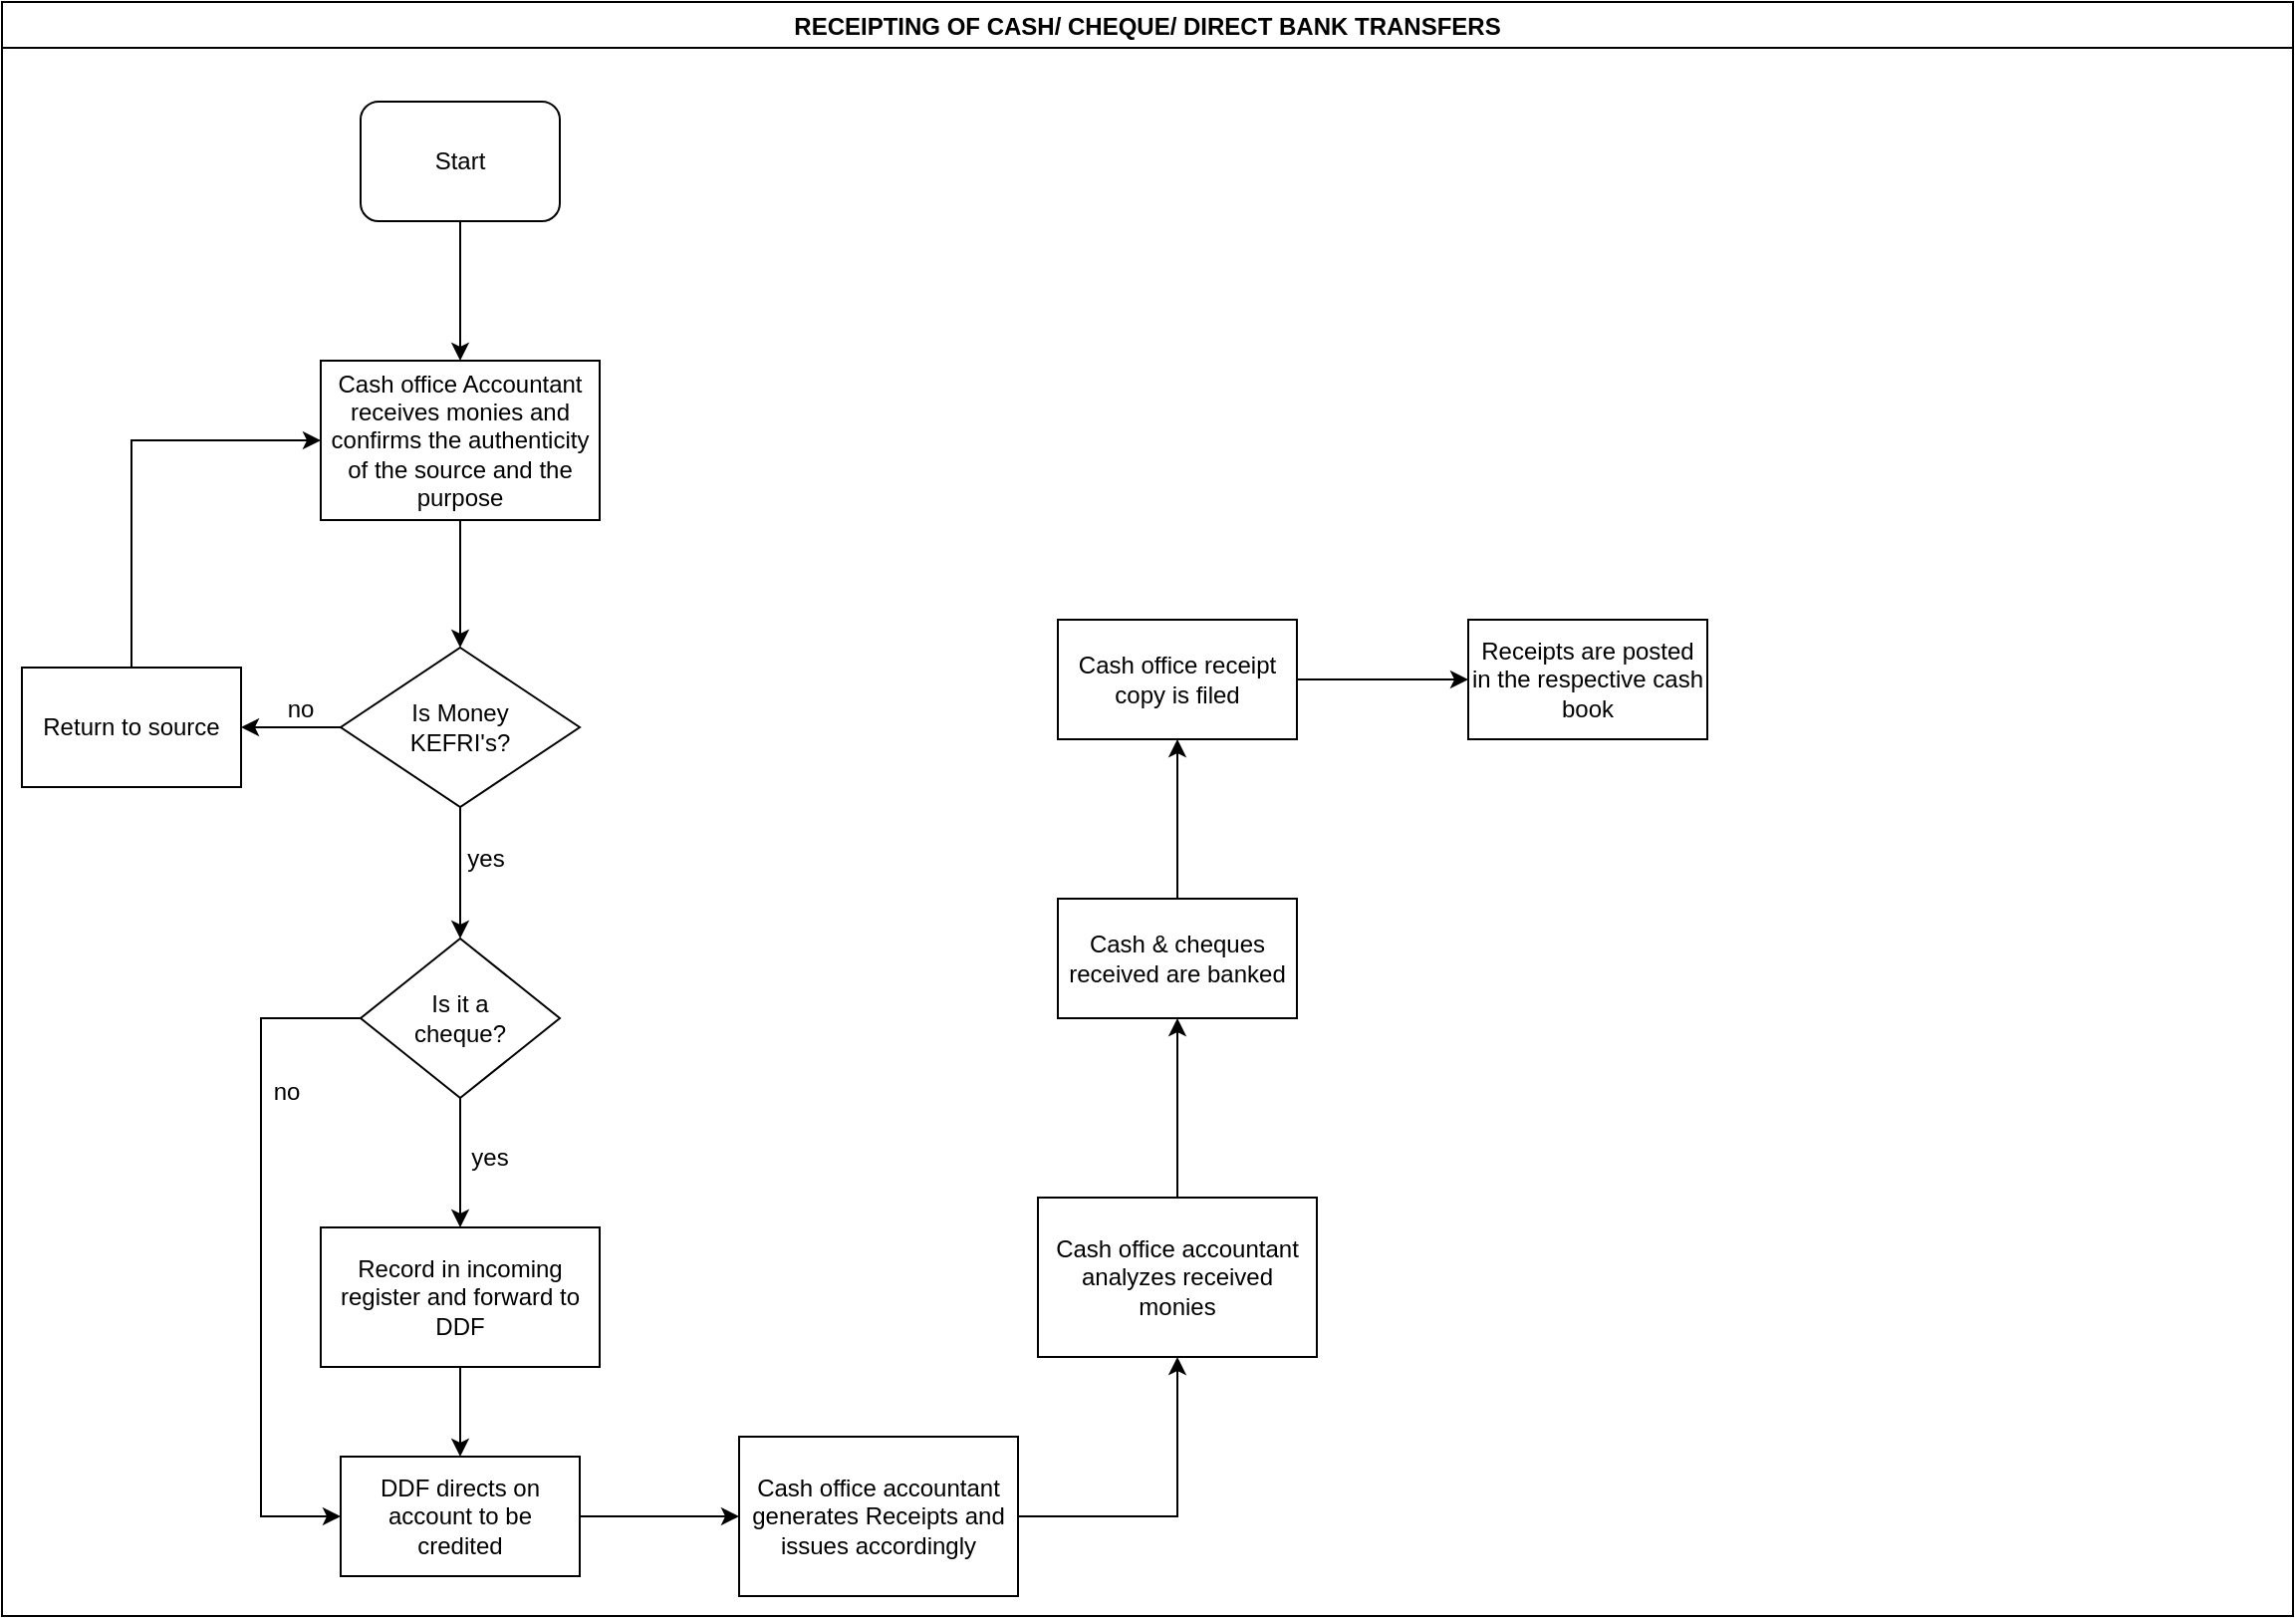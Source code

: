 <mxfile version="13.10.9" type="github">
  <diagram id="XhQwJ2qdskYso5jSBTM0" name="Page-1">
    <mxGraphModel dx="1038" dy="547" grid="1" gridSize="10" guides="1" tooltips="1" connect="1" arrows="1" fold="1" page="1" pageScale="1" pageWidth="1169" pageHeight="827" math="0" shadow="0">
      <root>
        <mxCell id="0" />
        <mxCell id="1" parent="0" />
        <mxCell id="C6VPRwYoLAlLiU8AVAww-1" value="&#xa;RECEIPTING OF CASH/ CHEQUE/ DIRECT BANK TRANSFERS&#xa;" style="swimlane;" vertex="1" parent="1">
          <mxGeometry x="10" y="10" width="1150" height="810" as="geometry" />
        </mxCell>
        <mxCell id="C6VPRwYoLAlLiU8AVAww-2" value="Start" style="rounded=1;whiteSpace=wrap;html=1;" vertex="1" parent="C6VPRwYoLAlLiU8AVAww-1">
          <mxGeometry x="180" y="50" width="100" height="60" as="geometry" />
        </mxCell>
        <mxCell id="C6VPRwYoLAlLiU8AVAww-5" value="Cash office Accountant receives monies and confirms the authenticity of the source and the purpose" style="rounded=0;whiteSpace=wrap;html=1;" vertex="1" parent="C6VPRwYoLAlLiU8AVAww-1">
          <mxGeometry x="160" y="180" width="140" height="80" as="geometry" />
        </mxCell>
        <mxCell id="C6VPRwYoLAlLiU8AVAww-4" value="" style="edgeStyle=orthogonalEdgeStyle;rounded=0;orthogonalLoop=1;jettySize=auto;html=1;entryX=0.5;entryY=0;entryDx=0;entryDy=0;" edge="1" parent="C6VPRwYoLAlLiU8AVAww-1" source="C6VPRwYoLAlLiU8AVAww-2" target="C6VPRwYoLAlLiU8AVAww-5">
          <mxGeometry relative="1" as="geometry">
            <mxPoint x="230" y="190" as="targetPoint" />
          </mxGeometry>
        </mxCell>
        <mxCell id="C6VPRwYoLAlLiU8AVAww-8" value="&lt;div&gt;Is Money &lt;br&gt;&lt;/div&gt;&lt;div&gt;KEFRI&#39;s?&lt;/div&gt;" style="rhombus;whiteSpace=wrap;html=1;" vertex="1" parent="C6VPRwYoLAlLiU8AVAww-1">
          <mxGeometry x="170" y="324" width="120" height="80" as="geometry" />
        </mxCell>
        <mxCell id="C6VPRwYoLAlLiU8AVAww-7" value="" style="edgeStyle=orthogonalEdgeStyle;rounded=0;orthogonalLoop=1;jettySize=auto;html=1;" edge="1" parent="C6VPRwYoLAlLiU8AVAww-1" source="C6VPRwYoLAlLiU8AVAww-5" target="C6VPRwYoLAlLiU8AVAww-8">
          <mxGeometry relative="1" as="geometry">
            <mxPoint x="230" y="340" as="targetPoint" />
          </mxGeometry>
        </mxCell>
        <mxCell id="C6VPRwYoLAlLiU8AVAww-12" value="Return to source" style="rounded=0;whiteSpace=wrap;html=1;" vertex="1" parent="C6VPRwYoLAlLiU8AVAww-1">
          <mxGeometry x="10" y="334" width="110" height="60" as="geometry" />
        </mxCell>
        <mxCell id="C6VPRwYoLAlLiU8AVAww-10" value="" style="edgeStyle=orthogonalEdgeStyle;rounded=0;orthogonalLoop=1;jettySize=auto;html=1;entryX=1;entryY=0.5;entryDx=0;entryDy=0;" edge="1" parent="C6VPRwYoLAlLiU8AVAww-1" source="C6VPRwYoLAlLiU8AVAww-8" target="C6VPRwYoLAlLiU8AVAww-12">
          <mxGeometry relative="1" as="geometry">
            <mxPoint x="90" y="364" as="targetPoint" />
          </mxGeometry>
        </mxCell>
        <mxCell id="C6VPRwYoLAlLiU8AVAww-13" value="no" style="text;html=1;strokeColor=none;fillColor=none;align=center;verticalAlign=middle;whiteSpace=wrap;rounded=0;" vertex="1" parent="C6VPRwYoLAlLiU8AVAww-1">
          <mxGeometry x="130" y="345" width="40" height="20" as="geometry" />
        </mxCell>
        <mxCell id="C6VPRwYoLAlLiU8AVAww-15" value="" style="edgeStyle=orthogonalEdgeStyle;rounded=0;orthogonalLoop=1;jettySize=auto;html=1;entryX=0;entryY=0.5;entryDx=0;entryDy=0;" edge="1" parent="C6VPRwYoLAlLiU8AVAww-1" source="C6VPRwYoLAlLiU8AVAww-12" target="C6VPRwYoLAlLiU8AVAww-5">
          <mxGeometry relative="1" as="geometry">
            <mxPoint x="65" y="264" as="targetPoint" />
            <Array as="points">
              <mxPoint x="65" y="220" />
            </Array>
          </mxGeometry>
        </mxCell>
        <mxCell id="C6VPRwYoLAlLiU8AVAww-16" value="&lt;div&gt;Is it a&lt;/div&gt;&lt;div&gt;cheque?&lt;/div&gt;" style="rhombus;whiteSpace=wrap;html=1;" vertex="1" parent="C6VPRwYoLAlLiU8AVAww-1">
          <mxGeometry x="180" y="470" width="100" height="80" as="geometry" />
        </mxCell>
        <mxCell id="C6VPRwYoLAlLiU8AVAww-17" value="" style="edgeStyle=orthogonalEdgeStyle;rounded=0;orthogonalLoop=1;jettySize=auto;html=1;" edge="1" parent="C6VPRwYoLAlLiU8AVAww-1" source="C6VPRwYoLAlLiU8AVAww-8" target="C6VPRwYoLAlLiU8AVAww-16">
          <mxGeometry relative="1" as="geometry" />
        </mxCell>
        <mxCell id="C6VPRwYoLAlLiU8AVAww-18" value="yes" style="text;html=1;strokeColor=none;fillColor=none;align=center;verticalAlign=middle;whiteSpace=wrap;rounded=0;" vertex="1" parent="C6VPRwYoLAlLiU8AVAww-1">
          <mxGeometry x="223" y="420" width="40" height="20" as="geometry" />
        </mxCell>
        <mxCell id="C6VPRwYoLAlLiU8AVAww-21" value="yes" style="text;html=1;strokeColor=none;fillColor=none;align=center;verticalAlign=middle;whiteSpace=wrap;rounded=0;" vertex="1" parent="C6VPRwYoLAlLiU8AVAww-1">
          <mxGeometry x="225" y="570" width="40" height="20" as="geometry" />
        </mxCell>
        <mxCell id="C6VPRwYoLAlLiU8AVAww-24" value="DDF directs on account to be credited" style="whiteSpace=wrap;html=1;" vertex="1" parent="C6VPRwYoLAlLiU8AVAww-1">
          <mxGeometry x="170" y="730" width="120" height="60" as="geometry" />
        </mxCell>
        <mxCell id="C6VPRwYoLAlLiU8AVAww-28" value="Cash office accountant analyzes received monies" style="whiteSpace=wrap;html=1;" vertex="1" parent="C6VPRwYoLAlLiU8AVAww-1">
          <mxGeometry x="520" y="600" width="140" height="80" as="geometry" />
        </mxCell>
        <mxCell id="C6VPRwYoLAlLiU8AVAww-23" value="" style="edgeStyle=orthogonalEdgeStyle;rounded=0;orthogonalLoop=1;jettySize=auto;html=1;entryX=0;entryY=0.5;entryDx=0;entryDy=0;" edge="1" parent="C6VPRwYoLAlLiU8AVAww-1" source="C6VPRwYoLAlLiU8AVAww-16" target="C6VPRwYoLAlLiU8AVAww-24">
          <mxGeometry relative="1" as="geometry">
            <mxPoint x="370" y="720" as="targetPoint" />
            <Array as="points">
              <mxPoint x="130" y="510" />
              <mxPoint x="130" y="760" />
            </Array>
          </mxGeometry>
        </mxCell>
        <mxCell id="C6VPRwYoLAlLiU8AVAww-32" value="no" style="text;html=1;strokeColor=none;fillColor=none;align=center;verticalAlign=middle;whiteSpace=wrap;rounded=0;" vertex="1" parent="C6VPRwYoLAlLiU8AVAww-1">
          <mxGeometry x="123" y="537" width="40" height="20" as="geometry" />
        </mxCell>
        <mxCell id="C6VPRwYoLAlLiU8AVAww-25" value="" style="edgeStyle=orthogonalEdgeStyle;rounded=0;orthogonalLoop=1;jettySize=auto;html=1;" edge="1" parent="1" source="C6VPRwYoLAlLiU8AVAww-19" target="C6VPRwYoLAlLiU8AVAww-24">
          <mxGeometry relative="1" as="geometry" />
        </mxCell>
        <mxCell id="C6VPRwYoLAlLiU8AVAww-19" value="Record in incoming register and forward to DDF" style="whiteSpace=wrap;html=1;" vertex="1" parent="1">
          <mxGeometry x="170" y="625" width="140" height="70" as="geometry" />
        </mxCell>
        <mxCell id="C6VPRwYoLAlLiU8AVAww-20" value="" style="edgeStyle=orthogonalEdgeStyle;rounded=0;orthogonalLoop=1;jettySize=auto;html=1;" edge="1" parent="1" source="C6VPRwYoLAlLiU8AVAww-16" target="C6VPRwYoLAlLiU8AVAww-19">
          <mxGeometry relative="1" as="geometry" />
        </mxCell>
        <mxCell id="C6VPRwYoLAlLiU8AVAww-29" value="" style="edgeStyle=orthogonalEdgeStyle;rounded=0;orthogonalLoop=1;jettySize=auto;html=1;" edge="1" parent="1" source="C6VPRwYoLAlLiU8AVAww-26" target="C6VPRwYoLAlLiU8AVAww-28">
          <mxGeometry relative="1" as="geometry" />
        </mxCell>
        <mxCell id="C6VPRwYoLAlLiU8AVAww-26" value="Cash office accountant generates Receipts and issues accordingly" style="whiteSpace=wrap;html=1;" vertex="1" parent="1">
          <mxGeometry x="380" y="730" width="140" height="80" as="geometry" />
        </mxCell>
        <mxCell id="C6VPRwYoLAlLiU8AVAww-27" value="" style="edgeStyle=orthogonalEdgeStyle;rounded=0;orthogonalLoop=1;jettySize=auto;html=1;" edge="1" parent="1" source="C6VPRwYoLAlLiU8AVAww-24" target="C6VPRwYoLAlLiU8AVAww-26">
          <mxGeometry relative="1" as="geometry" />
        </mxCell>
        <mxCell id="C6VPRwYoLAlLiU8AVAww-34" value="" style="edgeStyle=orthogonalEdgeStyle;rounded=0;orthogonalLoop=1;jettySize=auto;html=1;" edge="1" parent="1" source="C6VPRwYoLAlLiU8AVAww-30" target="C6VPRwYoLAlLiU8AVAww-33">
          <mxGeometry relative="1" as="geometry" />
        </mxCell>
        <mxCell id="C6VPRwYoLAlLiU8AVAww-30" value="Cash &amp;amp; cheques received are banked" style="whiteSpace=wrap;html=1;" vertex="1" parent="1">
          <mxGeometry x="540" y="460" width="120" height="60" as="geometry" />
        </mxCell>
        <mxCell id="C6VPRwYoLAlLiU8AVAww-31" value="" style="edgeStyle=orthogonalEdgeStyle;rounded=0;orthogonalLoop=1;jettySize=auto;html=1;" edge="1" parent="1" source="C6VPRwYoLAlLiU8AVAww-28" target="C6VPRwYoLAlLiU8AVAww-30">
          <mxGeometry relative="1" as="geometry" />
        </mxCell>
        <mxCell id="C6VPRwYoLAlLiU8AVAww-36" value="" style="edgeStyle=orthogonalEdgeStyle;rounded=0;orthogonalLoop=1;jettySize=auto;html=1;" edge="1" parent="1" source="C6VPRwYoLAlLiU8AVAww-33" target="C6VPRwYoLAlLiU8AVAww-35">
          <mxGeometry relative="1" as="geometry" />
        </mxCell>
        <mxCell id="C6VPRwYoLAlLiU8AVAww-33" value="Cash office receipt copy is filed" style="whiteSpace=wrap;html=1;" vertex="1" parent="1">
          <mxGeometry x="540" y="320" width="120" height="60" as="geometry" />
        </mxCell>
        <mxCell id="C6VPRwYoLAlLiU8AVAww-35" value="Receipts are posted in the respective cash book" style="whiteSpace=wrap;html=1;" vertex="1" parent="1">
          <mxGeometry x="746" y="320" width="120" height="60" as="geometry" />
        </mxCell>
      </root>
    </mxGraphModel>
  </diagram>
</mxfile>
